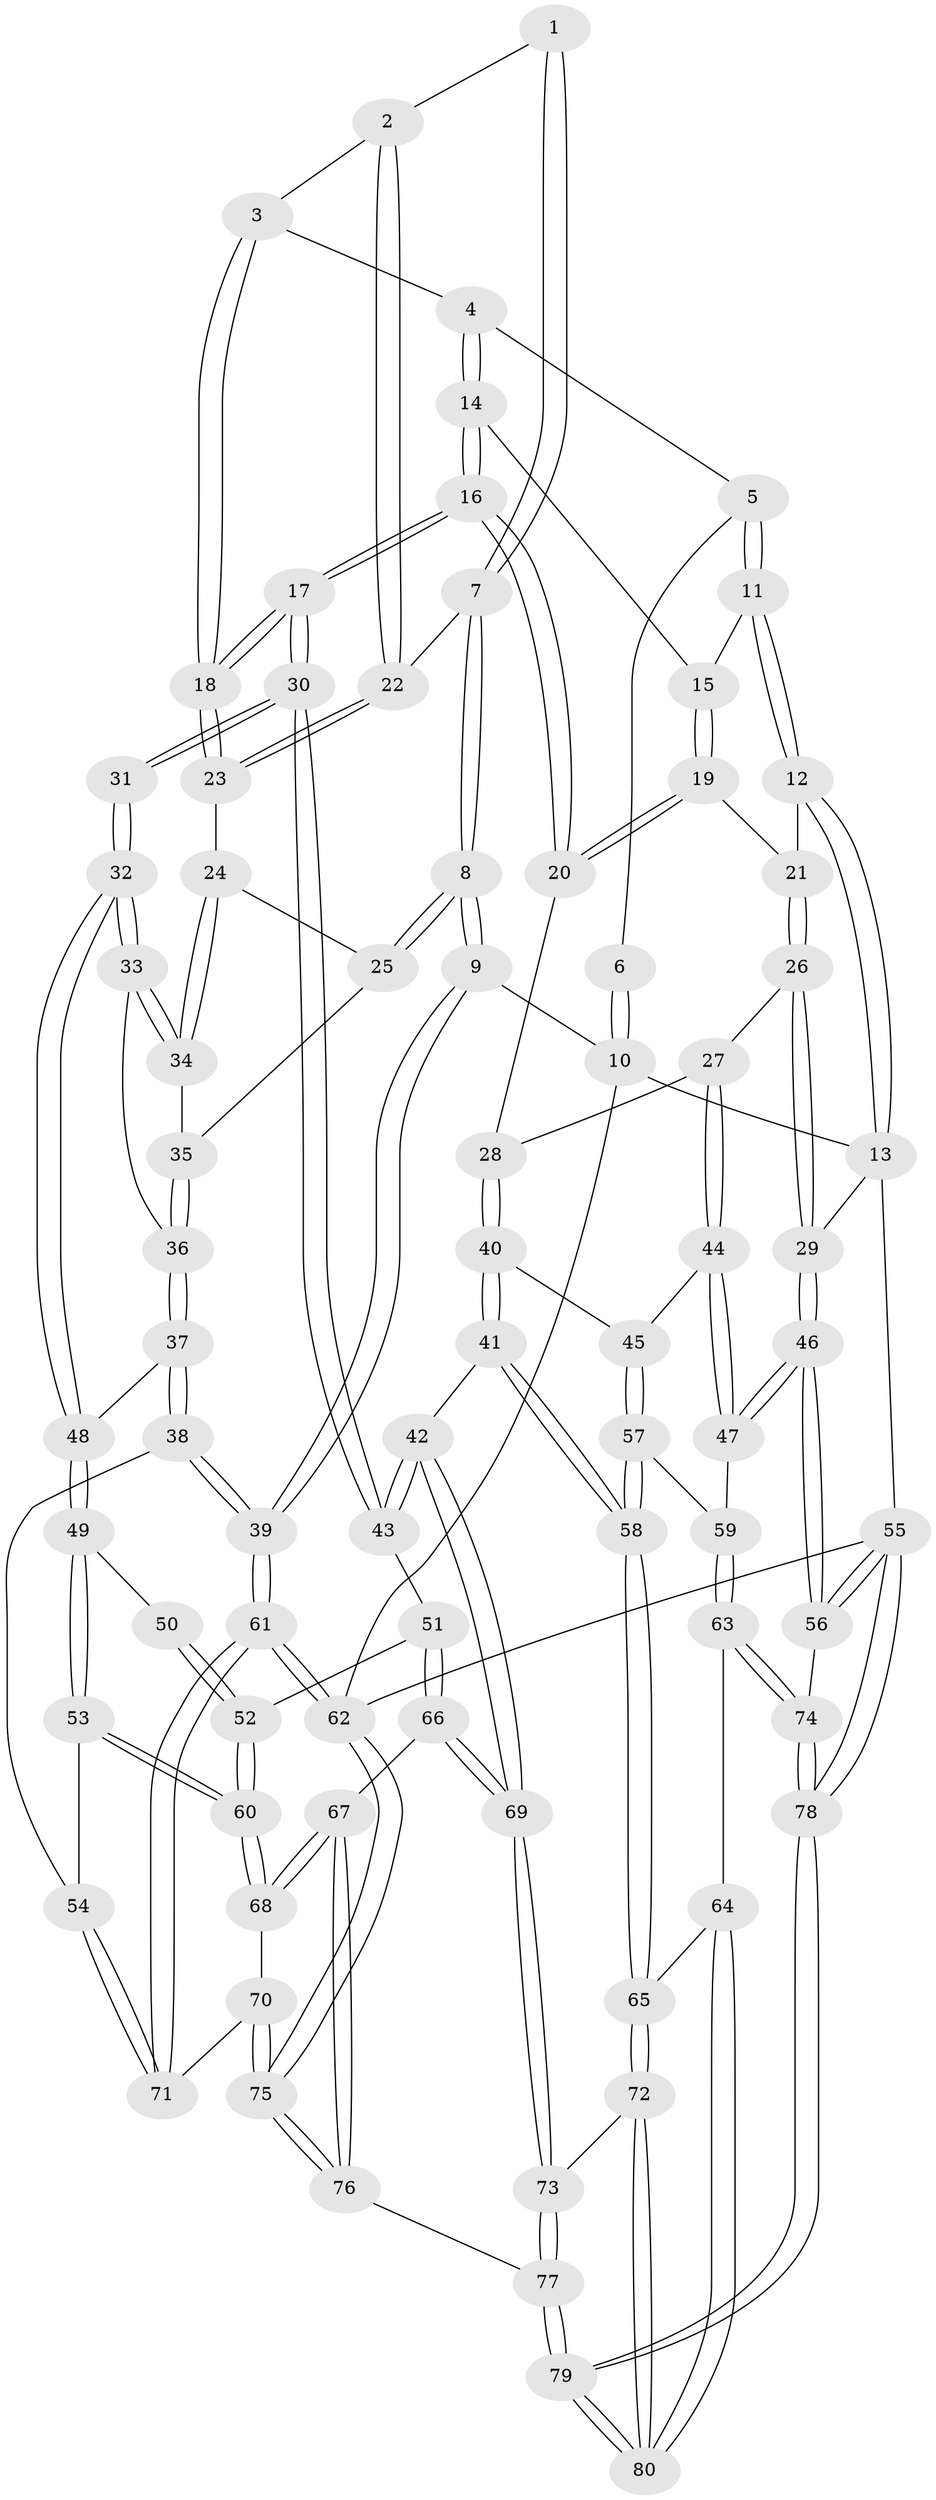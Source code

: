 // Generated by graph-tools (version 1.1) at 2025/27/03/09/25 03:27:15]
// undirected, 80 vertices, 197 edges
graph export_dot {
graph [start="1"]
  node [color=gray90,style=filled];
  1 [pos="+0.02999636123080173+0"];
  2 [pos="+0.1776122992152481+0.1917905054425289"];
  3 [pos="+0.2764504502874137+0.06080614199133452"];
  4 [pos="+0.32644361109298686+0"];
  5 [pos="+0.3047880517028001+0"];
  6 [pos="+0.008280391952485661+0"];
  7 [pos="+0.09512715488128358+0.19618557962130273"];
  8 [pos="+0+0.30531497522323003"];
  9 [pos="+0+0.3189637417649339"];
  10 [pos="+0+0"];
  11 [pos="+1+0"];
  12 [pos="+1+0"];
  13 [pos="+1+0"];
  14 [pos="+0.40902504259486844+0.06100808160390079"];
  15 [pos="+0.5665331637778322+0.0772724530797729"];
  16 [pos="+0.4670258417588708+0.32668246666756867"];
  17 [pos="+0.4195735320800056+0.3794282862756144"];
  18 [pos="+0.31445359020643365+0.29712685840060604"];
  19 [pos="+0.6211947397064022+0.20909196485570983"];
  20 [pos="+0.5434465048548461+0.30526086443644396"];
  21 [pos="+0.8777110249647013+0.09398833978920551"];
  22 [pos="+0.16893442029018646+0.20573125609343648"];
  23 [pos="+0.1930216879946882+0.24347997805394453"];
  24 [pos="+0.14356345785835248+0.34661616063744827"];
  25 [pos="+0.026521404275186452+0.3519706170509027"];
  26 [pos="+0.8361672518051506+0.3563064467177888"];
  27 [pos="+0.826354624850749+0.37166764357356213"];
  28 [pos="+0.7281602252333765+0.3940342495056744"];
  29 [pos="+1+0.4144706945203193"];
  30 [pos="+0.4069593589014699+0.4240224800618997"];
  31 [pos="+0.3468674251806654+0.44408365428672575"];
  32 [pos="+0.31421866657170777+0.4417494704303247"];
  33 [pos="+0.29459159783391514+0.43726358346310207"];
  34 [pos="+0.18473941479945397+0.3969634184819331"];
  35 [pos="+0.10886744547393308+0.45574983419954607"];
  36 [pos="+0.10754178085658843+0.49147977291944694"];
  37 [pos="+0.09108361249086848+0.5418089974356816"];
  38 [pos="+0+0.5941679743159947"];
  39 [pos="+0+0.5892038122417926"];
  40 [pos="+0.6977369539533187+0.47066435179494803"];
  41 [pos="+0.5876436623456728+0.6448776220251722"];
  42 [pos="+0.5854338089890166+0.6441961096604111"];
  43 [pos="+0.457661125591858+0.524982616839113"];
  44 [pos="+0.855343044131168+0.45369960087598826"];
  45 [pos="+0.8113849961132893+0.5671615579991246"];
  46 [pos="+1+0.6175993514472419"];
  47 [pos="+1+0.6124324597994745"];
  48 [pos="+0.11054822941990487+0.5488483238777025"];
  49 [pos="+0.16693038517966904+0.5901643911405822"];
  50 [pos="+0.2846846894654102+0.5243143706437013"];
  51 [pos="+0.32593100816274734+0.6843911217984943"];
  52 [pos="+0.25161086974529384+0.6610243254440457"];
  53 [pos="+0.1924319575183533+0.677966571525309"];
  54 [pos="+0.07995787268410846+0.6830017886915182"];
  55 [pos="+1+1"];
  56 [pos="+1+0.6751718485755256"];
  57 [pos="+0.8110288628786744+0.5690159644611353"];
  58 [pos="+0.6283064858025132+0.6770460393593523"];
  59 [pos="+0.9124614288860317+0.6509616313238092"];
  60 [pos="+0.1927292208063334+0.6782034855819654"];
  61 [pos="+0+1"];
  62 [pos="+0+1"];
  63 [pos="+0.8060134845806253+0.7666312830470592"];
  64 [pos="+0.7589285059121094+0.7667821514599378"];
  65 [pos="+0.6625395582108827+0.7354935226771601"];
  66 [pos="+0.3470724875072859+0.7834196673228343"];
  67 [pos="+0.2499224221786908+0.7863935982536587"];
  68 [pos="+0.19584245838237102+0.7528253109361953"];
  69 [pos="+0.3885627372812172+0.8190042865371019"];
  70 [pos="+0.15469711065478434+0.786176338207126"];
  71 [pos="+0.08755515215691477+0.7449138414572637"];
  72 [pos="+0.6435424318875874+0.7940696777270869"];
  73 [pos="+0.4136386733663568+1"];
  74 [pos="+0.9000285963106217+0.841192533652974"];
  75 [pos="+0+1"];
  76 [pos="+0.135322736898489+1"];
  77 [pos="+0.40744885249869855+1"];
  78 [pos="+0.9687856628983891+1"];
  79 [pos="+0.8373385769662565+1"];
  80 [pos="+0.8151751359193262+1"];
  1 -- 2;
  1 -- 7;
  1 -- 7;
  2 -- 3;
  2 -- 22;
  2 -- 22;
  3 -- 4;
  3 -- 18;
  3 -- 18;
  4 -- 5;
  4 -- 14;
  4 -- 14;
  5 -- 6;
  5 -- 11;
  5 -- 11;
  6 -- 10;
  6 -- 10;
  7 -- 8;
  7 -- 8;
  7 -- 22;
  8 -- 9;
  8 -- 9;
  8 -- 25;
  8 -- 25;
  9 -- 10;
  9 -- 39;
  9 -- 39;
  10 -- 13;
  10 -- 62;
  11 -- 12;
  11 -- 12;
  11 -- 15;
  12 -- 13;
  12 -- 13;
  12 -- 21;
  13 -- 29;
  13 -- 55;
  14 -- 15;
  14 -- 16;
  14 -- 16;
  15 -- 19;
  15 -- 19;
  16 -- 17;
  16 -- 17;
  16 -- 20;
  16 -- 20;
  17 -- 18;
  17 -- 18;
  17 -- 30;
  17 -- 30;
  18 -- 23;
  18 -- 23;
  19 -- 20;
  19 -- 20;
  19 -- 21;
  20 -- 28;
  21 -- 26;
  21 -- 26;
  22 -- 23;
  22 -- 23;
  23 -- 24;
  24 -- 25;
  24 -- 34;
  24 -- 34;
  25 -- 35;
  26 -- 27;
  26 -- 29;
  26 -- 29;
  27 -- 28;
  27 -- 44;
  27 -- 44;
  28 -- 40;
  28 -- 40;
  29 -- 46;
  29 -- 46;
  30 -- 31;
  30 -- 31;
  30 -- 43;
  30 -- 43;
  31 -- 32;
  31 -- 32;
  32 -- 33;
  32 -- 33;
  32 -- 48;
  32 -- 48;
  33 -- 34;
  33 -- 34;
  33 -- 36;
  34 -- 35;
  35 -- 36;
  35 -- 36;
  36 -- 37;
  36 -- 37;
  37 -- 38;
  37 -- 38;
  37 -- 48;
  38 -- 39;
  38 -- 39;
  38 -- 54;
  39 -- 61;
  39 -- 61;
  40 -- 41;
  40 -- 41;
  40 -- 45;
  41 -- 42;
  41 -- 58;
  41 -- 58;
  42 -- 43;
  42 -- 43;
  42 -- 69;
  42 -- 69;
  43 -- 51;
  44 -- 45;
  44 -- 47;
  44 -- 47;
  45 -- 57;
  45 -- 57;
  46 -- 47;
  46 -- 47;
  46 -- 56;
  46 -- 56;
  47 -- 59;
  48 -- 49;
  48 -- 49;
  49 -- 50;
  49 -- 53;
  49 -- 53;
  50 -- 52;
  50 -- 52;
  51 -- 52;
  51 -- 66;
  51 -- 66;
  52 -- 60;
  52 -- 60;
  53 -- 54;
  53 -- 60;
  53 -- 60;
  54 -- 71;
  54 -- 71;
  55 -- 56;
  55 -- 56;
  55 -- 78;
  55 -- 78;
  55 -- 62;
  56 -- 74;
  57 -- 58;
  57 -- 58;
  57 -- 59;
  58 -- 65;
  58 -- 65;
  59 -- 63;
  59 -- 63;
  60 -- 68;
  60 -- 68;
  61 -- 62;
  61 -- 62;
  61 -- 71;
  61 -- 71;
  62 -- 75;
  62 -- 75;
  63 -- 64;
  63 -- 74;
  63 -- 74;
  64 -- 65;
  64 -- 80;
  64 -- 80;
  65 -- 72;
  65 -- 72;
  66 -- 67;
  66 -- 69;
  66 -- 69;
  67 -- 68;
  67 -- 68;
  67 -- 76;
  67 -- 76;
  68 -- 70;
  69 -- 73;
  69 -- 73;
  70 -- 71;
  70 -- 75;
  70 -- 75;
  72 -- 73;
  72 -- 80;
  72 -- 80;
  73 -- 77;
  73 -- 77;
  74 -- 78;
  74 -- 78;
  75 -- 76;
  75 -- 76;
  76 -- 77;
  77 -- 79;
  77 -- 79;
  78 -- 79;
  78 -- 79;
  79 -- 80;
  79 -- 80;
}
